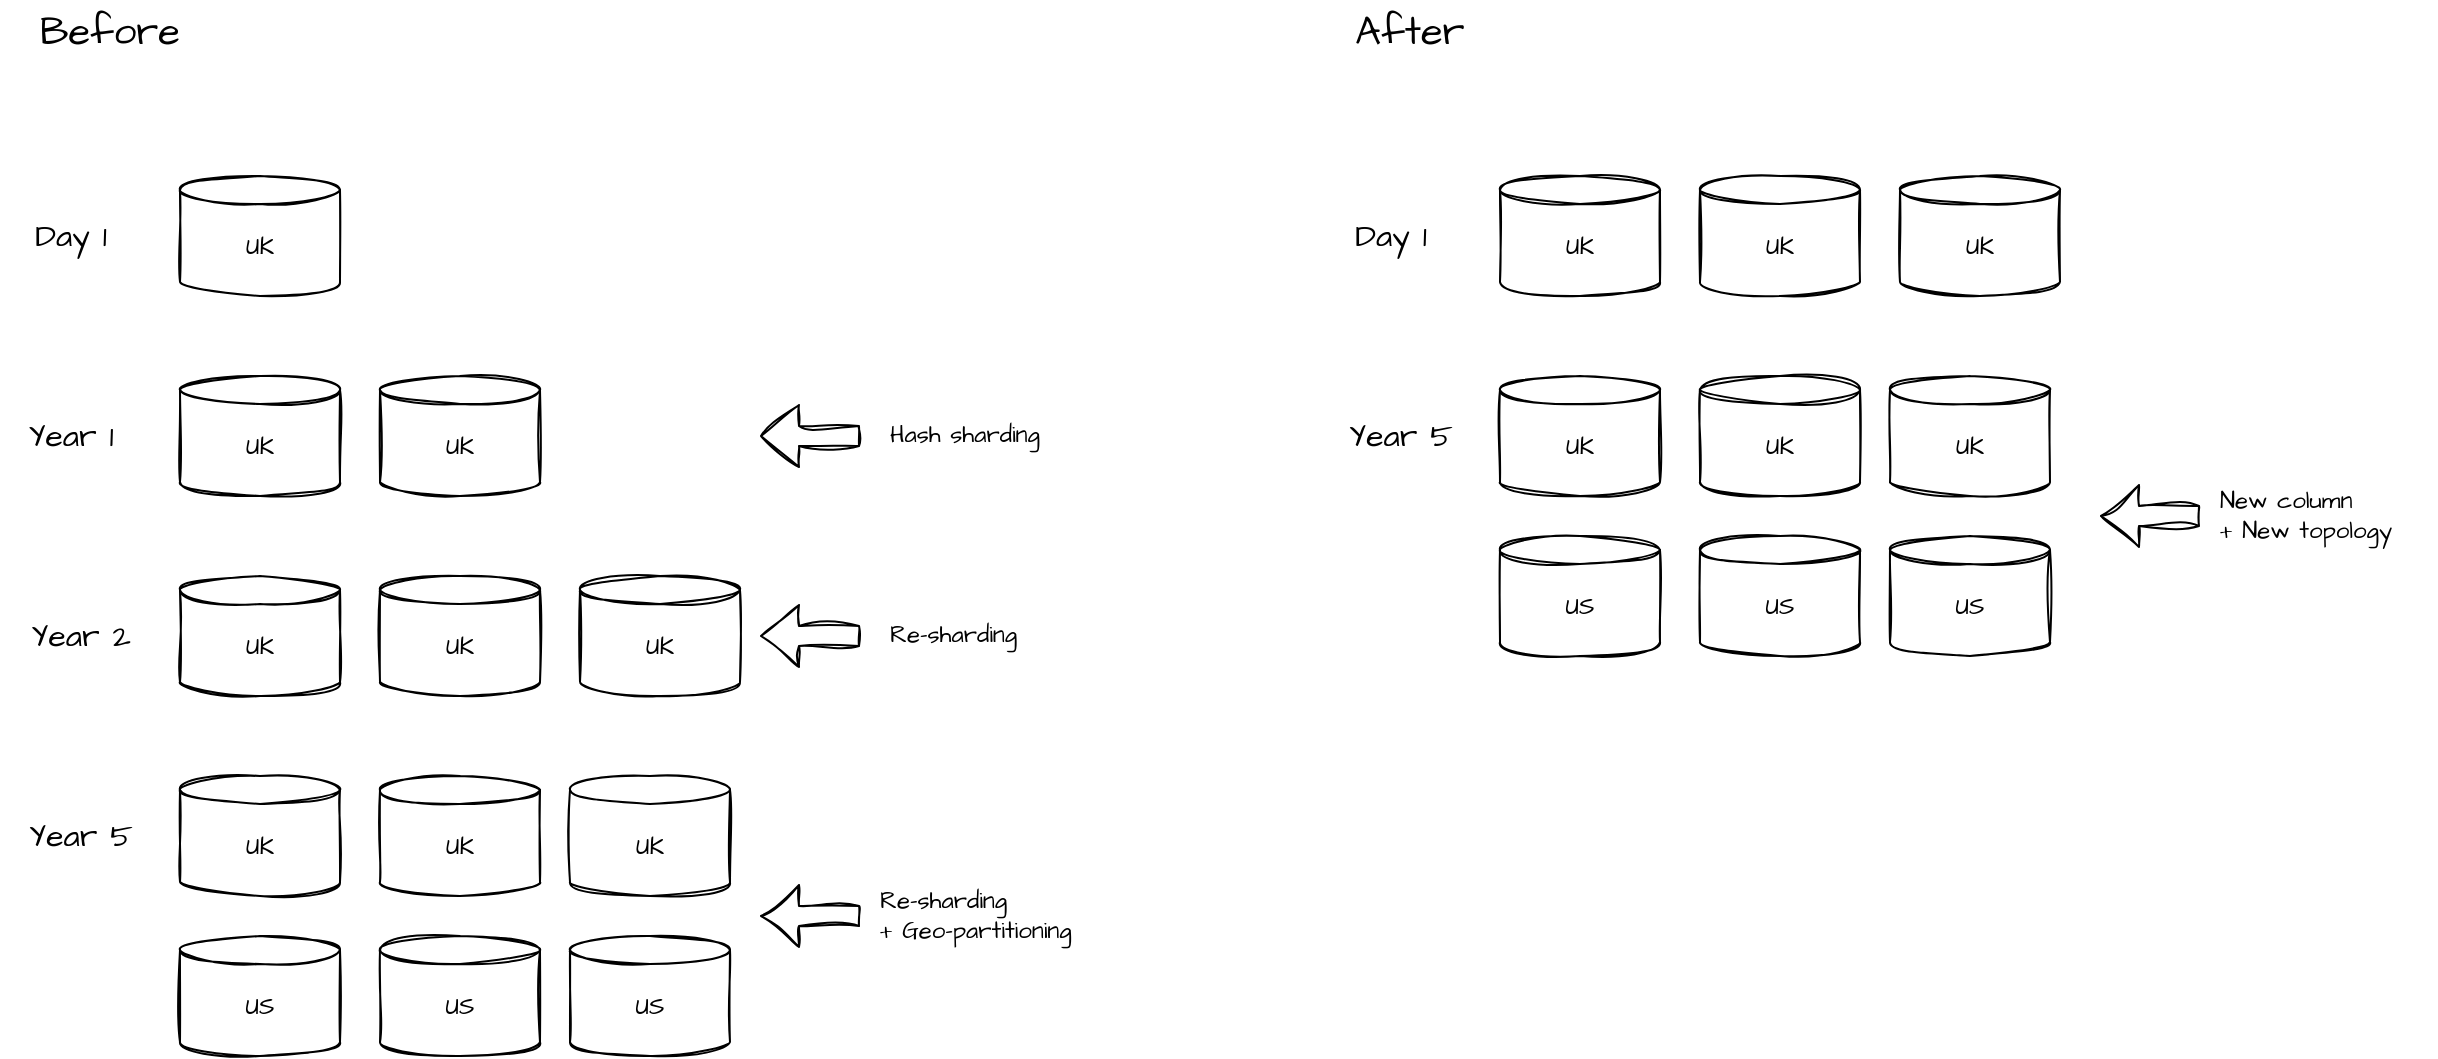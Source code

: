 <mxfile>
    <diagram id="BAVAbKx6oCjLa77Ecidp" name="Page-1">
        <mxGraphModel dx="1184" dy="1262" grid="0" gridSize="10" guides="1" tooltips="1" connect="1" arrows="1" fold="1" page="0" pageScale="1" pageWidth="827" pageHeight="1169" math="0" shadow="0">
            <root>
                <mxCell id="0"/>
                <mxCell id="1" parent="0"/>
                <mxCell id="5" value="Before" style="text;html=1;strokeColor=none;fillColor=none;align=center;verticalAlign=middle;whiteSpace=wrap;rounded=0;sketch=1;fontFamily=Architects Daughter;fontSource=https%3A%2F%2Ffonts.googleapis.com%2Fcss%3Ffamily%3DArchitects%2BDaughter;fontSize=20;" parent="1" vertex="1">
                    <mxGeometry y="-8" width="90" height="30" as="geometry"/>
                </mxCell>
                <mxCell id="7" value="UK" style="shape=cylinder3;whiteSpace=wrap;html=1;boundedLbl=1;backgroundOutline=1;size=7;sketch=1;fontFamily=Architects Daughter;fontSource=https%3A%2F%2Ffonts.googleapis.com%2Fcss%3Ffamily%3DArchitects%2BDaughter;fillColor=none;" parent="1" vertex="1">
                    <mxGeometry x="80" y="80" width="80" height="60" as="geometry"/>
                </mxCell>
                <mxCell id="12" value="After" style="text;html=1;strokeColor=none;fillColor=none;align=center;verticalAlign=middle;whiteSpace=wrap;rounded=0;sketch=1;fontFamily=Architects Daughter;fontSource=https%3A%2F%2Ffonts.googleapis.com%2Fcss%3Ffamily%3DArchitects%2BDaughter;fontSize=20;" parent="1" vertex="1">
                    <mxGeometry x="650" y="-8" width="90" height="30" as="geometry"/>
                </mxCell>
                <mxCell id="21" value="Day 1" style="text;html=1;align=center;verticalAlign=middle;resizable=0;points=[];autosize=1;strokeColor=none;fillColor=none;fontSize=16;fontFamily=Architects Daughter;sketch=1;hachureGap=4;jiggle=2;curveFitting=1;fontSource=https%3A%2F%2Ffonts.googleapis.com%2Fcss%3Ffamily%3DArchitects%2BDaughter;" parent="1" vertex="1">
                    <mxGeometry x="-5" y="95" width="60" height="30" as="geometry"/>
                </mxCell>
                <mxCell id="22" value="UK" style="shape=cylinder3;whiteSpace=wrap;html=1;boundedLbl=1;backgroundOutline=1;size=7;sketch=1;fontFamily=Architects Daughter;fontSource=https%3A%2F%2Ffonts.googleapis.com%2Fcss%3Ffamily%3DArchitects%2BDaughter;fillColor=none;" parent="1" vertex="1">
                    <mxGeometry x="80" y="180" width="80" height="60" as="geometry"/>
                </mxCell>
                <mxCell id="23" value="Year 1" style="text;html=1;align=center;verticalAlign=middle;resizable=0;points=[];autosize=1;strokeColor=none;fillColor=none;fontSize=16;fontFamily=Architects Daughter;sketch=1;hachureGap=4;jiggle=2;curveFitting=1;fontSource=https%3A%2F%2Ffonts.googleapis.com%2Fcss%3Ffamily%3DArchitects%2BDaughter;" parent="1" vertex="1">
                    <mxGeometry x="-10" y="195" width="70" height="30" as="geometry"/>
                </mxCell>
                <mxCell id="24" value="UK" style="shape=cylinder3;whiteSpace=wrap;html=1;boundedLbl=1;backgroundOutline=1;size=7;sketch=1;fontFamily=Architects Daughter;fontSource=https%3A%2F%2Ffonts.googleapis.com%2Fcss%3Ffamily%3DArchitects%2BDaughter;fillColor=none;" parent="1" vertex="1">
                    <mxGeometry x="180" y="180" width="80" height="60" as="geometry"/>
                </mxCell>
                <mxCell id="27" value="UK" style="shape=cylinder3;whiteSpace=wrap;html=1;boundedLbl=1;backgroundOutline=1;size=7;sketch=1;fontFamily=Architects Daughter;fontSource=https%3A%2F%2Ffonts.googleapis.com%2Fcss%3Ffamily%3DArchitects%2BDaughter;fillColor=none;" parent="1" vertex="1">
                    <mxGeometry x="80" y="280" width="80" height="60" as="geometry"/>
                </mxCell>
                <mxCell id="28" value="Year 2" style="text;html=1;align=center;verticalAlign=middle;resizable=0;points=[];autosize=1;strokeColor=none;fillColor=none;fontSize=16;fontFamily=Architects Daughter;sketch=1;hachureGap=4;jiggle=2;curveFitting=1;fontSource=https%3A%2F%2Ffonts.googleapis.com%2Fcss%3Ffamily%3DArchitects%2BDaughter;" parent="1" vertex="1">
                    <mxGeometry x="-5" y="295" width="70" height="30" as="geometry"/>
                </mxCell>
                <mxCell id="29" value="UK" style="shape=cylinder3;whiteSpace=wrap;html=1;boundedLbl=1;backgroundOutline=1;size=7;sketch=1;fontFamily=Architects Daughter;fontSource=https%3A%2F%2Ffonts.googleapis.com%2Fcss%3Ffamily%3DArchitects%2BDaughter;fillColor=none;" parent="1" vertex="1">
                    <mxGeometry x="180" y="280" width="80" height="60" as="geometry"/>
                </mxCell>
                <mxCell id="30" value="UK" style="shape=cylinder3;whiteSpace=wrap;html=1;boundedLbl=1;backgroundOutline=1;size=7;sketch=1;fontFamily=Architects Daughter;fontSource=https%3A%2F%2Ffonts.googleapis.com%2Fcss%3Ffamily%3DArchitects%2BDaughter;fillColor=none;" parent="1" vertex="1">
                    <mxGeometry x="80" y="380" width="80" height="60" as="geometry"/>
                </mxCell>
                <mxCell id="31" value="Year 5" style="text;html=1;align=center;verticalAlign=middle;resizable=0;points=[];autosize=1;strokeColor=none;fillColor=none;fontSize=16;fontFamily=Architects Daughter;sketch=1;hachureGap=4;jiggle=2;curveFitting=1;fontSource=https%3A%2F%2Ffonts.googleapis.com%2Fcss%3Ffamily%3DArchitects%2BDaughter;" parent="1" vertex="1">
                    <mxGeometry x="-10" y="395" width="80" height="30" as="geometry"/>
                </mxCell>
                <mxCell id="32" value="UK" style="shape=cylinder3;whiteSpace=wrap;html=1;boundedLbl=1;backgroundOutline=1;size=7;sketch=1;fontFamily=Architects Daughter;fontSource=https%3A%2F%2Ffonts.googleapis.com%2Fcss%3Ffamily%3DArchitects%2BDaughter;fillColor=none;" parent="1" vertex="1">
                    <mxGeometry x="180" y="380" width="80" height="60" as="geometry"/>
                </mxCell>
                <mxCell id="33" value="UK" style="shape=cylinder3;whiteSpace=wrap;html=1;boundedLbl=1;backgroundOutline=1;size=7;sketch=1;fontFamily=Architects Daughter;fontSource=https%3A%2F%2Ffonts.googleapis.com%2Fcss%3Ffamily%3DArchitects%2BDaughter;fillColor=none;" parent="1" vertex="1">
                    <mxGeometry x="275" y="380" width="80" height="60" as="geometry"/>
                </mxCell>
                <mxCell id="34" value="US" style="shape=cylinder3;whiteSpace=wrap;html=1;boundedLbl=1;backgroundOutline=1;size=7;sketch=1;fontFamily=Architects Daughter;fontSource=https%3A%2F%2Ffonts.googleapis.com%2Fcss%3Ffamily%3DArchitects%2BDaughter;fillColor=none;" parent="1" vertex="1">
                    <mxGeometry x="80" y="460" width="80" height="60" as="geometry"/>
                </mxCell>
                <mxCell id="35" value="US" style="shape=cylinder3;whiteSpace=wrap;html=1;boundedLbl=1;backgroundOutline=1;size=7;sketch=1;fontFamily=Architects Daughter;fontSource=https%3A%2F%2Ffonts.googleapis.com%2Fcss%3Ffamily%3DArchitects%2BDaughter;fillColor=none;" parent="1" vertex="1">
                    <mxGeometry x="180" y="460" width="80" height="60" as="geometry"/>
                </mxCell>
                <mxCell id="36" value="&lt;font style=&quot;font-size: 12px;&quot;&gt;US&lt;/font&gt;" style="shape=cylinder3;whiteSpace=wrap;html=1;boundedLbl=1;backgroundOutline=1;size=7;sketch=1;fontFamily=Architects Daughter;fontSource=https%3A%2F%2Ffonts.googleapis.com%2Fcss%3Ffamily%3DArchitects%2BDaughter;fillColor=none;" parent="1" vertex="1">
                    <mxGeometry x="275" y="460" width="80" height="60" as="geometry"/>
                </mxCell>
                <mxCell id="38" value="" style="shape=flexArrow;endArrow=classic;html=1;sketch=1;hachureGap=4;jiggle=2;curveFitting=1;fontFamily=Architects Daughter;fontSource=https%3A%2F%2Ffonts.googleapis.com%2Fcss%3Ffamily%3DArchitects%2BDaughter;fontSize=12;" parent="1" edge="1">
                    <mxGeometry width="50" height="50" relative="1" as="geometry">
                        <mxPoint x="420" y="450" as="sourcePoint"/>
                        <mxPoint x="370" y="450" as="targetPoint"/>
                    </mxGeometry>
                </mxCell>
                <mxCell id="39" value="Re-sharding&lt;br&gt;+ Geo-partitioning" style="text;html=1;align=left;verticalAlign=middle;resizable=0;points=[];autosize=1;strokeColor=none;fillColor=none;fontSize=12;fontFamily=Architects Daughter;sketch=1;hachureGap=4;jiggle=2;curveFitting=1;fontSource=https%3A%2F%2Ffonts.googleapis.com%2Fcss%3Ffamily%3DArchitects%2BDaughter;" parent="1" vertex="1">
                    <mxGeometry x="428" y="430" width="120" height="40" as="geometry"/>
                </mxCell>
                <mxCell id="40" value="" style="shape=flexArrow;endArrow=classic;html=1;sketch=1;hachureGap=4;jiggle=2;curveFitting=1;fontFamily=Architects Daughter;fontSource=https%3A%2F%2Ffonts.googleapis.com%2Fcss%3Ffamily%3DArchitects%2BDaughter;fontSize=12;" parent="1" edge="1">
                    <mxGeometry width="50" height="50" relative="1" as="geometry">
                        <mxPoint x="420" y="210" as="sourcePoint"/>
                        <mxPoint x="370" y="210" as="targetPoint"/>
                    </mxGeometry>
                </mxCell>
                <mxCell id="41" value="Hash sharding" style="text;html=1;align=left;verticalAlign=middle;resizable=0;points=[];autosize=1;strokeColor=none;fillColor=none;fontSize=12;fontFamily=Architects Daughter;sketch=1;hachureGap=4;jiggle=2;curveFitting=1;fontSource=https%3A%2F%2Ffonts.googleapis.com%2Fcss%3Ffamily%3DArchitects%2BDaughter;" parent="1" vertex="1">
                    <mxGeometry x="433" y="195" width="100" height="30" as="geometry"/>
                </mxCell>
                <mxCell id="42" value="" style="shape=flexArrow;endArrow=classic;html=1;sketch=1;hachureGap=4;jiggle=2;curveFitting=1;fontFamily=Architects Daughter;fontSource=https%3A%2F%2Ffonts.googleapis.com%2Fcss%3Ffamily%3DArchitects%2BDaughter;fontSize=12;" parent="1" edge="1">
                    <mxGeometry width="50" height="50" relative="1" as="geometry">
                        <mxPoint x="420" y="310" as="sourcePoint"/>
                        <mxPoint x="370" y="310" as="targetPoint"/>
                    </mxGeometry>
                </mxCell>
                <mxCell id="43" value="Re-sharding" style="text;html=1;align=left;verticalAlign=middle;resizable=0;points=[];autosize=1;strokeColor=none;fillColor=none;fontSize=12;fontFamily=Architects Daughter;sketch=1;hachureGap=4;jiggle=2;curveFitting=1;fontSource=https%3A%2F%2Ffonts.googleapis.com%2Fcss%3Ffamily%3DArchitects%2BDaughter;" parent="1" vertex="1">
                    <mxGeometry x="433" y="295" width="90" height="30" as="geometry"/>
                </mxCell>
                <mxCell id="44" value="UK" style="shape=cylinder3;whiteSpace=wrap;html=1;boundedLbl=1;backgroundOutline=1;size=7;sketch=1;fontFamily=Architects Daughter;fontSource=https%3A%2F%2Ffonts.googleapis.com%2Fcss%3Ffamily%3DArchitects%2BDaughter;fillColor=none;" parent="1" vertex="1">
                    <mxGeometry x="280" y="280" width="80" height="60" as="geometry"/>
                </mxCell>
                <mxCell id="45" value="UK" style="shape=cylinder3;whiteSpace=wrap;html=1;boundedLbl=1;backgroundOutline=1;size=7;sketch=1;fontFamily=Architects Daughter;fontSource=https%3A%2F%2Ffonts.googleapis.com%2Fcss%3Ffamily%3DArchitects%2BDaughter;fillColor=none;" parent="1" vertex="1">
                    <mxGeometry x="740" y="80" width="80" height="60" as="geometry"/>
                </mxCell>
                <mxCell id="46" value="Day 1" style="text;html=1;align=center;verticalAlign=middle;resizable=0;points=[];autosize=1;strokeColor=none;fillColor=none;fontSize=16;fontFamily=Architects Daughter;sketch=1;hachureGap=4;jiggle=2;curveFitting=1;fontSource=https%3A%2F%2Ffonts.googleapis.com%2Fcss%3Ffamily%3DArchitects%2BDaughter;" parent="1" vertex="1">
                    <mxGeometry x="655" y="95" width="60" height="30" as="geometry"/>
                </mxCell>
                <mxCell id="53" value="UK" style="shape=cylinder3;whiteSpace=wrap;html=1;boundedLbl=1;backgroundOutline=1;size=7;sketch=1;fontFamily=Architects Daughter;fontSource=https%3A%2F%2Ffonts.googleapis.com%2Fcss%3Ffamily%3DArchitects%2BDaughter;fillColor=none;" parent="1" vertex="1">
                    <mxGeometry x="740" y="180" width="80" height="60" as="geometry"/>
                </mxCell>
                <mxCell id="54" value="Year 5" style="text;html=1;align=center;verticalAlign=middle;resizable=0;points=[];autosize=1;strokeColor=none;fillColor=none;fontSize=16;fontFamily=Architects Daughter;sketch=1;hachureGap=4;jiggle=2;curveFitting=1;fontSource=https%3A%2F%2Ffonts.googleapis.com%2Fcss%3Ffamily%3DArchitects%2BDaughter;" parent="1" vertex="1">
                    <mxGeometry x="650" y="195" width="80" height="30" as="geometry"/>
                </mxCell>
                <mxCell id="55" value="UK" style="shape=cylinder3;whiteSpace=wrap;html=1;boundedLbl=1;backgroundOutline=1;size=7;sketch=1;fontFamily=Architects Daughter;fontSource=https%3A%2F%2Ffonts.googleapis.com%2Fcss%3Ffamily%3DArchitects%2BDaughter;fillColor=none;" parent="1" vertex="1">
                    <mxGeometry x="840" y="180" width="80" height="60" as="geometry"/>
                </mxCell>
                <mxCell id="56" value="UK" style="shape=cylinder3;whiteSpace=wrap;html=1;boundedLbl=1;backgroundOutline=1;size=7;sketch=1;fontFamily=Architects Daughter;fontSource=https%3A%2F%2Ffonts.googleapis.com%2Fcss%3Ffamily%3DArchitects%2BDaughter;fillColor=none;" parent="1" vertex="1">
                    <mxGeometry x="935" y="180" width="80" height="60" as="geometry"/>
                </mxCell>
                <mxCell id="57" value="US" style="shape=cylinder3;whiteSpace=wrap;html=1;boundedLbl=1;backgroundOutline=1;size=7;sketch=1;fontFamily=Architects Daughter;fontSource=https%3A%2F%2Ffonts.googleapis.com%2Fcss%3Ffamily%3DArchitects%2BDaughter;fillColor=none;" parent="1" vertex="1">
                    <mxGeometry x="740" y="260" width="80" height="60" as="geometry"/>
                </mxCell>
                <mxCell id="58" value="US" style="shape=cylinder3;whiteSpace=wrap;html=1;boundedLbl=1;backgroundOutline=1;size=7;sketch=1;fontFamily=Architects Daughter;fontSource=https%3A%2F%2Ffonts.googleapis.com%2Fcss%3Ffamily%3DArchitects%2BDaughter;fillColor=none;" parent="1" vertex="1">
                    <mxGeometry x="840" y="260" width="80" height="60" as="geometry"/>
                </mxCell>
                <mxCell id="59" value="&lt;font style=&quot;font-size: 12px;&quot;&gt;US&lt;/font&gt;" style="shape=cylinder3;whiteSpace=wrap;html=1;boundedLbl=1;backgroundOutline=1;size=7;sketch=1;fontFamily=Architects Daughter;fontSource=https%3A%2F%2Ffonts.googleapis.com%2Fcss%3Ffamily%3DArchitects%2BDaughter;fillColor=none;" parent="1" vertex="1">
                    <mxGeometry x="935" y="260" width="80" height="60" as="geometry"/>
                </mxCell>
                <mxCell id="61" value="UK" style="shape=cylinder3;whiteSpace=wrap;html=1;boundedLbl=1;backgroundOutline=1;size=7;sketch=1;fontFamily=Architects Daughter;fontSource=https%3A%2F%2Ffonts.googleapis.com%2Fcss%3Ffamily%3DArchitects%2BDaughter;fillColor=none;" parent="1" vertex="1">
                    <mxGeometry x="840" y="80" width="80" height="60" as="geometry"/>
                </mxCell>
                <mxCell id="62" value="UK" style="shape=cylinder3;whiteSpace=wrap;html=1;boundedLbl=1;backgroundOutline=1;size=7;sketch=1;fontFamily=Architects Daughter;fontSource=https%3A%2F%2Ffonts.googleapis.com%2Fcss%3Ffamily%3DArchitects%2BDaughter;fillColor=none;" parent="1" vertex="1">
                    <mxGeometry x="940" y="80" width="80" height="60" as="geometry"/>
                </mxCell>
                <mxCell id="63" value="" style="shape=flexArrow;endArrow=classic;html=1;sketch=1;hachureGap=4;jiggle=2;curveFitting=1;fontFamily=Architects Daughter;fontSource=https%3A%2F%2Ffonts.googleapis.com%2Fcss%3Ffamily%3DArchitects%2BDaughter;fontSize=12;" parent="1" edge="1">
                    <mxGeometry width="50" height="50" relative="1" as="geometry">
                        <mxPoint x="1090" y="250" as="sourcePoint"/>
                        <mxPoint x="1040" y="250" as="targetPoint"/>
                    </mxGeometry>
                </mxCell>
                <mxCell id="64" value="New column&lt;br&gt;+ New topology" style="text;html=1;align=left;verticalAlign=middle;resizable=0;points=[];autosize=1;strokeColor=none;fillColor=none;fontSize=12;fontFamily=Architects Daughter;sketch=1;hachureGap=4;jiggle=2;curveFitting=1;fontSource=https%3A%2F%2Ffonts.googleapis.com%2Fcss%3Ffamily%3DArchitects%2BDaughter;" parent="1" vertex="1">
                    <mxGeometry x="1098" y="230" width="110" height="40" as="geometry"/>
                </mxCell>
            </root>
        </mxGraphModel>
    </diagram>
</mxfile>